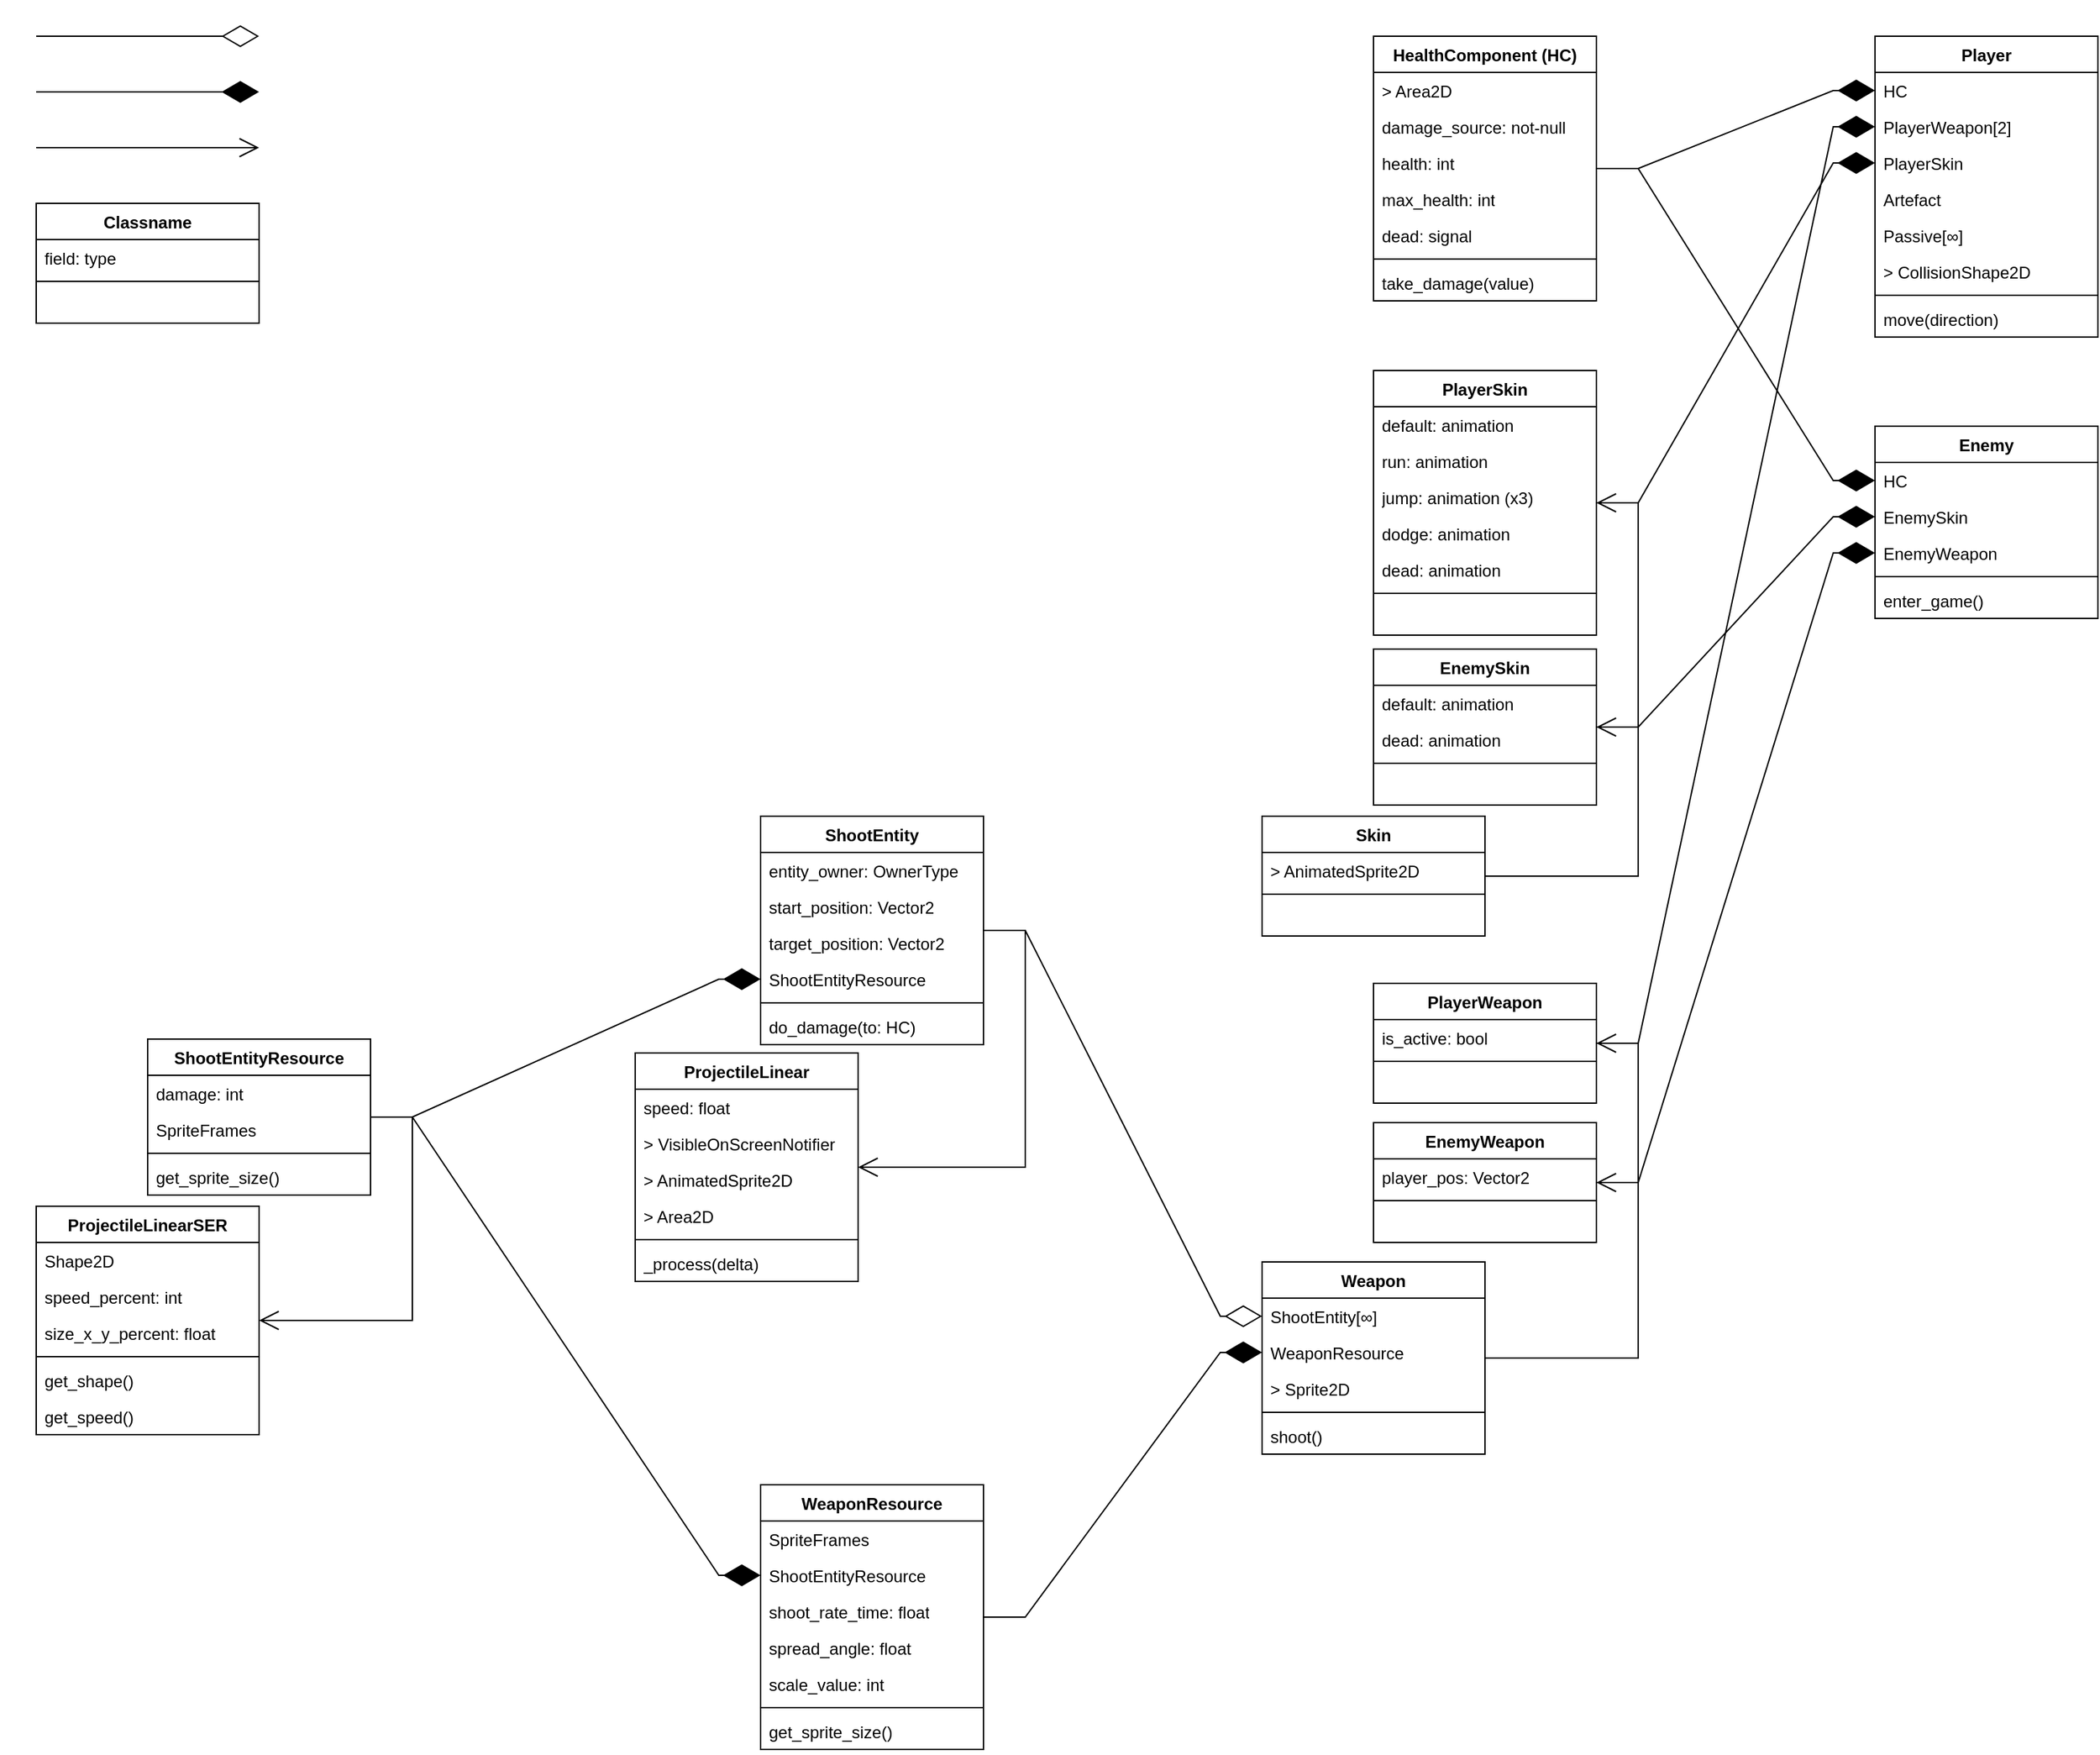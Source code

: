 <mxfile version="21.2.8" type="device">
  <diagram id="C5RBs43oDa-KdzZeNtuy" name="Page-1">
    <mxGraphModel dx="1295" dy="768" grid="1" gridSize="10" guides="1" tooltips="1" connect="1" arrows="1" fold="1" page="1" pageScale="1" pageWidth="2000" pageHeight="2000" background="none" math="0" shadow="0">
      <root>
        <mxCell id="WIyWlLk6GJQsqaUBKTNV-0" />
        <mxCell id="WIyWlLk6GJQsqaUBKTNV-1" parent="WIyWlLk6GJQsqaUBKTNV-0" />
        <mxCell id="VD52nFYe5I3vlR9p5LBa-3" value="" style="endArrow=diamondThin;endFill=0;endSize=24;html=1;rounded=0;edgeStyle=entityRelationEdgeStyle;" parent="WIyWlLk6GJQsqaUBKTNV-1" edge="1">
          <mxGeometry width="160" relative="1" as="geometry">
            <mxPoint x="40" y="40" as="sourcePoint" />
            <mxPoint x="200" y="40" as="targetPoint" />
          </mxGeometry>
        </mxCell>
        <mxCell id="VD52nFYe5I3vlR9p5LBa-4" value="" style="endArrow=diamondThin;endFill=1;endSize=24;html=1;rounded=0;edgeStyle=entityRelationEdgeStyle;" parent="WIyWlLk6GJQsqaUBKTNV-1" edge="1">
          <mxGeometry width="160" relative="1" as="geometry">
            <mxPoint x="40" y="80" as="sourcePoint" />
            <mxPoint x="200" y="80" as="targetPoint" />
          </mxGeometry>
        </mxCell>
        <mxCell id="VD52nFYe5I3vlR9p5LBa-8" value="Classname" style="swimlane;fontStyle=1;align=center;verticalAlign=top;childLayout=stackLayout;horizontal=1;startSize=26;horizontalStack=0;resizeParent=1;resizeParentMax=0;resizeLast=0;collapsible=1;marginBottom=0;whiteSpace=wrap;html=1;" parent="WIyWlLk6GJQsqaUBKTNV-1" vertex="1">
          <mxGeometry x="40" y="160" width="160" height="86" as="geometry">
            <mxRectangle x="40" y="160" width="100" height="30" as="alternateBounds" />
          </mxGeometry>
        </mxCell>
        <mxCell id="VD52nFYe5I3vlR9p5LBa-9" value="field: type" style="text;strokeColor=none;fillColor=none;align=left;verticalAlign=top;spacingLeft=4;spacingRight=4;overflow=hidden;rotatable=0;points=[[0,0.5],[1,0.5]];portConstraint=eastwest;whiteSpace=wrap;html=1;" parent="VD52nFYe5I3vlR9p5LBa-8" vertex="1">
          <mxGeometry y="26" width="160" height="26" as="geometry" />
        </mxCell>
        <mxCell id="VD52nFYe5I3vlR9p5LBa-10" value="" style="line;strokeWidth=1;fillColor=none;align=left;verticalAlign=middle;spacingTop=-1;spacingLeft=3;spacingRight=3;rotatable=0;labelPosition=right;points=[];portConstraint=eastwest;strokeColor=inherit;" parent="VD52nFYe5I3vlR9p5LBa-8" vertex="1">
          <mxGeometry y="52" width="160" height="8" as="geometry" />
        </mxCell>
        <mxCell id="VD52nFYe5I3vlR9p5LBa-11" value="&amp;nbsp;" style="text;strokeColor=none;fillColor=none;align=left;verticalAlign=top;spacingLeft=4;spacingRight=4;overflow=hidden;rotatable=0;points=[[0,0.5],[1,0.5]];portConstraint=eastwest;whiteSpace=wrap;html=1;" parent="VD52nFYe5I3vlR9p5LBa-8" vertex="1">
          <mxGeometry y="60" width="160" height="26" as="geometry" />
        </mxCell>
        <mxCell id="VD52nFYe5I3vlR9p5LBa-13" value="Weapon" style="swimlane;fontStyle=1;align=center;verticalAlign=top;childLayout=stackLayout;horizontal=1;startSize=26;horizontalStack=0;resizeParent=1;resizeParentMax=0;resizeLast=0;collapsible=1;marginBottom=0;whiteSpace=wrap;html=1;" parent="WIyWlLk6GJQsqaUBKTNV-1" vertex="1">
          <mxGeometry x="920" y="920" width="160" height="138" as="geometry">
            <mxRectangle x="40" y="160" width="100" height="30" as="alternateBounds" />
          </mxGeometry>
        </mxCell>
        <mxCell id="VD52nFYe5I3vlR9p5LBa-39" value="ShootEntity[∞]" style="text;strokeColor=none;fillColor=none;align=left;verticalAlign=top;spacingLeft=4;spacingRight=4;overflow=hidden;rotatable=0;points=[[0,0.5],[1,0.5]];portConstraint=eastwest;whiteSpace=wrap;html=1;" parent="VD52nFYe5I3vlR9p5LBa-13" vertex="1">
          <mxGeometry y="26" width="160" height="26" as="geometry" />
        </mxCell>
        <mxCell id="oSHONn_xp03-glR8O28O-10" value="WeaponResource" style="text;strokeColor=none;fillColor=none;align=left;verticalAlign=top;spacingLeft=4;spacingRight=4;overflow=hidden;rotatable=0;points=[[0,0.5],[1,0.5]];portConstraint=eastwest;whiteSpace=wrap;html=1;" parent="VD52nFYe5I3vlR9p5LBa-13" vertex="1">
          <mxGeometry y="52" width="160" height="26" as="geometry" />
        </mxCell>
        <mxCell id="oSHONn_xp03-glR8O28O-2" value="&amp;gt; Sprite2D" style="text;strokeColor=none;fillColor=none;align=left;verticalAlign=top;spacingLeft=4;spacingRight=4;overflow=hidden;rotatable=0;points=[[0,0.5],[1,0.5]];portConstraint=eastwest;whiteSpace=wrap;html=1;" parent="VD52nFYe5I3vlR9p5LBa-13" vertex="1">
          <mxGeometry y="78" width="160" height="26" as="geometry" />
        </mxCell>
        <mxCell id="VD52nFYe5I3vlR9p5LBa-15" value="" style="line;strokeWidth=1;fillColor=none;align=left;verticalAlign=middle;spacingTop=-1;spacingLeft=3;spacingRight=3;rotatable=0;labelPosition=right;points=[];portConstraint=eastwest;strokeColor=inherit;" parent="VD52nFYe5I3vlR9p5LBa-13" vertex="1">
          <mxGeometry y="104" width="160" height="8" as="geometry" />
        </mxCell>
        <mxCell id="VD52nFYe5I3vlR9p5LBa-16" value="shoot()" style="text;strokeColor=none;fillColor=none;align=left;verticalAlign=top;spacingLeft=4;spacingRight=4;overflow=hidden;rotatable=0;points=[[0,0.5],[1,0.5]];portConstraint=eastwest;whiteSpace=wrap;html=1;" parent="VD52nFYe5I3vlR9p5LBa-13" vertex="1">
          <mxGeometry y="112" width="160" height="26" as="geometry" />
        </mxCell>
        <mxCell id="VD52nFYe5I3vlR9p5LBa-17" value="Player" style="swimlane;fontStyle=1;align=center;verticalAlign=top;childLayout=stackLayout;horizontal=1;startSize=26;horizontalStack=0;resizeParent=1;resizeParentMax=0;resizeLast=0;collapsible=1;marginBottom=0;whiteSpace=wrap;html=1;" parent="WIyWlLk6GJQsqaUBKTNV-1" vertex="1">
          <mxGeometry x="1360" y="40" width="160" height="216" as="geometry">
            <mxRectangle x="40" y="160" width="100" height="30" as="alternateBounds" />
          </mxGeometry>
        </mxCell>
        <mxCell id="VD52nFYe5I3vlR9p5LBa-25" value="HC" style="text;align=left;verticalAlign=top;spacingLeft=4;spacingRight=4;overflow=hidden;rotatable=0;points=[[0,0.5],[1,0.5]];portConstraint=eastwest;" parent="VD52nFYe5I3vlR9p5LBa-17" vertex="1">
          <mxGeometry y="26" width="160" height="26" as="geometry" />
        </mxCell>
        <mxCell id="VD52nFYe5I3vlR9p5LBa-26" value="PlayerWeapon[2]" style="text;align=left;verticalAlign=top;spacingLeft=4;spacingRight=4;overflow=hidden;rotatable=0;points=[[0,0.5],[1,0.5]];portConstraint=eastwest;rounded=0;shadow=0;html=0;" parent="VD52nFYe5I3vlR9p5LBa-17" vertex="1">
          <mxGeometry y="52" width="160" height="26" as="geometry" />
        </mxCell>
        <mxCell id="VD52nFYe5I3vlR9p5LBa-40" value="PlayerSkin" style="text;align=left;verticalAlign=top;spacingLeft=4;spacingRight=4;overflow=hidden;rotatable=0;points=[[0,0.5],[1,0.5]];portConstraint=eastwest;rounded=0;shadow=0;html=0;" parent="VD52nFYe5I3vlR9p5LBa-17" vertex="1">
          <mxGeometry y="78" width="160" height="26" as="geometry" />
        </mxCell>
        <mxCell id="VD52nFYe5I3vlR9p5LBa-27" value="Artefact" style="text;align=left;verticalAlign=top;spacingLeft=4;spacingRight=4;overflow=hidden;rotatable=0;points=[[0,0.5],[1,0.5]];portConstraint=eastwest;rounded=0;shadow=0;html=0;" parent="VD52nFYe5I3vlR9p5LBa-17" vertex="1">
          <mxGeometry y="104" width="160" height="26" as="geometry" />
        </mxCell>
        <mxCell id="VD52nFYe5I3vlR9p5LBa-28" value="Passive[∞]" style="text;align=left;verticalAlign=top;spacingLeft=4;spacingRight=4;overflow=hidden;rotatable=0;points=[[0,0.5],[1,0.5]];portConstraint=eastwest;rounded=0;shadow=0;html=0;" parent="VD52nFYe5I3vlR9p5LBa-17" vertex="1">
          <mxGeometry y="130" width="160" height="26" as="geometry" />
        </mxCell>
        <mxCell id="kXJuFVU_EweGHnO-BuK2-26" value="&gt; CollisionShape2D" style="text;align=left;verticalAlign=top;spacingLeft=4;spacingRight=4;overflow=hidden;rotatable=0;points=[[0,0.5],[1,0.5]];portConstraint=eastwest;rounded=0;shadow=0;html=0;" parent="VD52nFYe5I3vlR9p5LBa-17" vertex="1">
          <mxGeometry y="156" width="160" height="26" as="geometry" />
        </mxCell>
        <mxCell id="VD52nFYe5I3vlR9p5LBa-19" value="" style="line;strokeWidth=1;fillColor=none;align=left;verticalAlign=middle;spacingTop=-1;spacingLeft=3;spacingRight=3;rotatable=0;labelPosition=right;points=[];portConstraint=eastwest;strokeColor=inherit;" parent="VD52nFYe5I3vlR9p5LBa-17" vertex="1">
          <mxGeometry y="182" width="160" height="8" as="geometry" />
        </mxCell>
        <mxCell id="VD52nFYe5I3vlR9p5LBa-20" value="move(direction)" style="text;strokeColor=none;fillColor=none;align=left;verticalAlign=top;spacingLeft=4;spacingRight=4;overflow=hidden;rotatable=0;points=[[0,0.5],[1,0.5]];portConstraint=eastwest;whiteSpace=wrap;html=1;" parent="VD52nFYe5I3vlR9p5LBa-17" vertex="1">
          <mxGeometry y="190" width="160" height="26" as="geometry" />
        </mxCell>
        <mxCell id="VD52nFYe5I3vlR9p5LBa-32" value="HealthComponent (HC)" style="swimlane;fontStyle=1;align=center;verticalAlign=top;childLayout=stackLayout;horizontal=1;startSize=26;horizontalStack=0;resizeParent=1;resizeParentMax=0;resizeLast=0;collapsible=1;marginBottom=0;whiteSpace=wrap;html=1;" parent="WIyWlLk6GJQsqaUBKTNV-1" vertex="1">
          <mxGeometry x="1000" y="40" width="160" height="190" as="geometry">
            <mxRectangle x="40" y="160" width="100" height="30" as="alternateBounds" />
          </mxGeometry>
        </mxCell>
        <mxCell id="VD52nFYe5I3vlR9p5LBa-33" value="&amp;gt; Area2D" style="text;strokeColor=none;fillColor=none;align=left;verticalAlign=top;spacingLeft=4;spacingRight=4;overflow=hidden;rotatable=0;points=[[0,0.5],[1,0.5]];portConstraint=eastwest;whiteSpace=wrap;html=1;" parent="VD52nFYe5I3vlR9p5LBa-32" vertex="1">
          <mxGeometry y="26" width="160" height="26" as="geometry" />
        </mxCell>
        <mxCell id="VD52nFYe5I3vlR9p5LBa-41" value="damage_source: not-null" style="text;strokeColor=none;fillColor=none;align=left;verticalAlign=top;spacingLeft=4;spacingRight=4;overflow=hidden;rotatable=0;points=[[0,0.5],[1,0.5]];portConstraint=eastwest;whiteSpace=wrap;html=1;" parent="VD52nFYe5I3vlR9p5LBa-32" vertex="1">
          <mxGeometry y="52" width="160" height="26" as="geometry" />
        </mxCell>
        <mxCell id="VD52nFYe5I3vlR9p5LBa-37" value="health: int" style="text;strokeColor=none;fillColor=none;align=left;verticalAlign=top;spacingLeft=4;spacingRight=4;overflow=hidden;rotatable=0;points=[[0,0.5],[1,0.5]];portConstraint=eastwest;whiteSpace=wrap;html=1;" parent="VD52nFYe5I3vlR9p5LBa-32" vertex="1">
          <mxGeometry y="78" width="160" height="26" as="geometry" />
        </mxCell>
        <mxCell id="VD52nFYe5I3vlR9p5LBa-38" value="max_health: int" style="text;strokeColor=none;fillColor=none;align=left;verticalAlign=top;spacingLeft=4;spacingRight=4;overflow=hidden;rotatable=0;points=[[0,0.5],[1,0.5]];portConstraint=eastwest;whiteSpace=wrap;html=1;" parent="VD52nFYe5I3vlR9p5LBa-32" vertex="1">
          <mxGeometry y="104" width="160" height="26" as="geometry" />
        </mxCell>
        <mxCell id="kXJuFVU_EweGHnO-BuK2-45" value="dead: signal" style="text;strokeColor=none;fillColor=none;align=left;verticalAlign=top;spacingLeft=4;spacingRight=4;overflow=hidden;rotatable=0;points=[[0,0.5],[1,0.5]];portConstraint=eastwest;whiteSpace=wrap;html=1;" parent="VD52nFYe5I3vlR9p5LBa-32" vertex="1">
          <mxGeometry y="130" width="160" height="26" as="geometry" />
        </mxCell>
        <mxCell id="VD52nFYe5I3vlR9p5LBa-34" value="" style="line;strokeWidth=1;fillColor=none;align=left;verticalAlign=middle;spacingTop=-1;spacingLeft=3;spacingRight=3;rotatable=0;labelPosition=right;points=[];portConstraint=eastwest;strokeColor=inherit;" parent="VD52nFYe5I3vlR9p5LBa-32" vertex="1">
          <mxGeometry y="156" width="160" height="8" as="geometry" />
        </mxCell>
        <mxCell id="VD52nFYe5I3vlR9p5LBa-35" value="take_damage(value)" style="text;strokeColor=none;fillColor=none;align=left;verticalAlign=top;spacingLeft=4;spacingRight=4;overflow=hidden;rotatable=0;points=[[0,0.5],[1,0.5]];portConstraint=eastwest;whiteSpace=wrap;html=1;" parent="VD52nFYe5I3vlR9p5LBa-32" vertex="1">
          <mxGeometry y="164" width="160" height="26" as="geometry" />
        </mxCell>
        <mxCell id="VD52nFYe5I3vlR9p5LBa-43" value="Skin" style="swimlane;fontStyle=1;align=center;verticalAlign=top;childLayout=stackLayout;horizontal=1;startSize=26;horizontalStack=0;resizeParent=1;resizeParentMax=0;resizeLast=0;collapsible=1;marginBottom=0;whiteSpace=wrap;html=1;" parent="WIyWlLk6GJQsqaUBKTNV-1" vertex="1">
          <mxGeometry x="920" y="600" width="160" height="86" as="geometry">
            <mxRectangle x="40" y="160" width="100" height="30" as="alternateBounds" />
          </mxGeometry>
        </mxCell>
        <mxCell id="VD52nFYe5I3vlR9p5LBa-44" value="&amp;gt; AnimatedSprite2D" style="text;strokeColor=none;fillColor=none;align=left;verticalAlign=top;spacingLeft=4;spacingRight=4;overflow=hidden;rotatable=0;points=[[0,0.5],[1,0.5]];portConstraint=eastwest;whiteSpace=wrap;html=1;" parent="VD52nFYe5I3vlR9p5LBa-43" vertex="1">
          <mxGeometry y="26" width="160" height="26" as="geometry" />
        </mxCell>
        <mxCell id="VD52nFYe5I3vlR9p5LBa-45" value="" style="line;strokeWidth=1;fillColor=none;align=left;verticalAlign=middle;spacingTop=-1;spacingLeft=3;spacingRight=3;rotatable=0;labelPosition=right;points=[];portConstraint=eastwest;strokeColor=inherit;" parent="VD52nFYe5I3vlR9p5LBa-43" vertex="1">
          <mxGeometry y="52" width="160" height="8" as="geometry" />
        </mxCell>
        <mxCell id="VD52nFYe5I3vlR9p5LBa-46" value="&amp;nbsp;" style="text;strokeColor=none;fillColor=none;align=left;verticalAlign=top;spacingLeft=4;spacingRight=4;overflow=hidden;rotatable=0;points=[[0,0.5],[1,0.5]];portConstraint=eastwest;whiteSpace=wrap;html=1;" parent="VD52nFYe5I3vlR9p5LBa-43" vertex="1">
          <mxGeometry y="60" width="160" height="26" as="geometry" />
        </mxCell>
        <mxCell id="kXJuFVU_EweGHnO-BuK2-0" value="Enemy" style="swimlane;fontStyle=1;align=center;verticalAlign=top;childLayout=stackLayout;horizontal=1;startSize=26;horizontalStack=0;resizeParent=1;resizeParentMax=0;resizeLast=0;collapsible=1;marginBottom=0;whiteSpace=wrap;html=1;" parent="WIyWlLk6GJQsqaUBKTNV-1" vertex="1">
          <mxGeometry x="1360" y="320" width="160" height="138" as="geometry">
            <mxRectangle x="40" y="160" width="100" height="30" as="alternateBounds" />
          </mxGeometry>
        </mxCell>
        <mxCell id="kXJuFVU_EweGHnO-BuK2-1" value="HC" style="text;strokeColor=none;fillColor=none;align=left;verticalAlign=top;spacingLeft=4;spacingRight=4;overflow=hidden;rotatable=0;points=[[0,0.5],[1,0.5]];portConstraint=eastwest;whiteSpace=wrap;html=1;" parent="kXJuFVU_EweGHnO-BuK2-0" vertex="1">
          <mxGeometry y="26" width="160" height="26" as="geometry" />
        </mxCell>
        <mxCell id="kXJuFVU_EweGHnO-BuK2-48" value="EnemySkin" style="text;strokeColor=none;fillColor=none;align=left;verticalAlign=top;spacingLeft=4;spacingRight=4;overflow=hidden;rotatable=0;points=[[0,0.5],[1,0.5]];portConstraint=eastwest;whiteSpace=wrap;html=1;" parent="kXJuFVU_EweGHnO-BuK2-0" vertex="1">
          <mxGeometry y="52" width="160" height="26" as="geometry" />
        </mxCell>
        <mxCell id="kXJuFVU_EweGHnO-BuK2-70" value="EnemyWeapon" style="text;strokeColor=none;fillColor=none;align=left;verticalAlign=top;spacingLeft=4;spacingRight=4;overflow=hidden;rotatable=0;points=[[0,0.5],[1,0.5]];portConstraint=eastwest;whiteSpace=wrap;html=1;" parent="kXJuFVU_EweGHnO-BuK2-0" vertex="1">
          <mxGeometry y="78" width="160" height="26" as="geometry" />
        </mxCell>
        <mxCell id="kXJuFVU_EweGHnO-BuK2-2" value="" style="line;strokeWidth=1;fillColor=none;align=left;verticalAlign=middle;spacingTop=-1;spacingLeft=3;spacingRight=3;rotatable=0;labelPosition=right;points=[];portConstraint=eastwest;strokeColor=inherit;" parent="kXJuFVU_EweGHnO-BuK2-0" vertex="1">
          <mxGeometry y="104" width="160" height="8" as="geometry" />
        </mxCell>
        <mxCell id="kXJuFVU_EweGHnO-BuK2-3" value="enter_game()" style="text;strokeColor=none;fillColor=none;align=left;verticalAlign=top;spacingLeft=4;spacingRight=4;overflow=hidden;rotatable=0;points=[[0,0.5],[1,0.5]];portConstraint=eastwest;whiteSpace=wrap;html=1;" parent="kXJuFVU_EweGHnO-BuK2-0" vertex="1">
          <mxGeometry y="112" width="160" height="26" as="geometry" />
        </mxCell>
        <mxCell id="kXJuFVU_EweGHnO-BuK2-4" value="EnemyWeapon" style="swimlane;fontStyle=1;align=center;verticalAlign=top;childLayout=stackLayout;horizontal=1;startSize=26;horizontalStack=0;resizeParent=1;resizeParentMax=0;resizeLast=0;collapsible=1;marginBottom=0;whiteSpace=wrap;html=1;" parent="WIyWlLk6GJQsqaUBKTNV-1" vertex="1">
          <mxGeometry x="1000" y="820" width="160" height="86" as="geometry">
            <mxRectangle x="40" y="160" width="100" height="30" as="alternateBounds" />
          </mxGeometry>
        </mxCell>
        <mxCell id="kXJuFVU_EweGHnO-BuK2-5" value="player_pos: Vector2" style="text;strokeColor=none;fillColor=none;align=left;verticalAlign=top;spacingLeft=4;spacingRight=4;overflow=hidden;rotatable=0;points=[[0,0.5],[1,0.5]];portConstraint=eastwest;whiteSpace=wrap;html=1;" parent="kXJuFVU_EweGHnO-BuK2-4" vertex="1">
          <mxGeometry y="26" width="160" height="26" as="geometry" />
        </mxCell>
        <mxCell id="kXJuFVU_EweGHnO-BuK2-6" value="" style="line;strokeWidth=1;fillColor=none;align=left;verticalAlign=middle;spacingTop=-1;spacingLeft=3;spacingRight=3;rotatable=0;labelPosition=right;points=[];portConstraint=eastwest;strokeColor=inherit;" parent="kXJuFVU_EweGHnO-BuK2-4" vertex="1">
          <mxGeometry y="52" width="160" height="8" as="geometry" />
        </mxCell>
        <mxCell id="kXJuFVU_EweGHnO-BuK2-7" value="&amp;nbsp;" style="text;strokeColor=none;fillColor=none;align=left;verticalAlign=top;spacingLeft=4;spacingRight=4;overflow=hidden;rotatable=0;points=[[0,0.5],[1,0.5]];portConstraint=eastwest;whiteSpace=wrap;html=1;" parent="kXJuFVU_EweGHnO-BuK2-4" vertex="1">
          <mxGeometry y="60" width="160" height="26" as="geometry" />
        </mxCell>
        <mxCell id="kXJuFVU_EweGHnO-BuK2-12" value="PlayerWeapon" style="swimlane;fontStyle=1;align=center;verticalAlign=top;childLayout=stackLayout;horizontal=1;startSize=26;horizontalStack=0;resizeParent=1;resizeParentMax=0;resizeLast=0;collapsible=1;marginBottom=0;whiteSpace=wrap;html=1;" parent="WIyWlLk6GJQsqaUBKTNV-1" vertex="1">
          <mxGeometry x="1000" y="720" width="160" height="86" as="geometry">
            <mxRectangle x="40" y="160" width="100" height="30" as="alternateBounds" />
          </mxGeometry>
        </mxCell>
        <mxCell id="kXJuFVU_EweGHnO-BuK2-13" value="is_active: bool" style="text;strokeColor=none;fillColor=none;align=left;verticalAlign=top;spacingLeft=4;spacingRight=4;overflow=hidden;rotatable=0;points=[[0,0.5],[1,0.5]];portConstraint=eastwest;whiteSpace=wrap;html=1;" parent="kXJuFVU_EweGHnO-BuK2-12" vertex="1">
          <mxGeometry y="26" width="160" height="26" as="geometry" />
        </mxCell>
        <mxCell id="kXJuFVU_EweGHnO-BuK2-14" value="" style="line;strokeWidth=1;fillColor=none;align=left;verticalAlign=middle;spacingTop=-1;spacingLeft=3;spacingRight=3;rotatable=0;labelPosition=right;points=[];portConstraint=eastwest;strokeColor=inherit;" parent="kXJuFVU_EweGHnO-BuK2-12" vertex="1">
          <mxGeometry y="52" width="160" height="8" as="geometry" />
        </mxCell>
        <mxCell id="kXJuFVU_EweGHnO-BuK2-15" value="&amp;nbsp;" style="text;strokeColor=none;fillColor=none;align=left;verticalAlign=top;spacingLeft=4;spacingRight=4;overflow=hidden;rotatable=0;points=[[0,0.5],[1,0.5]];portConstraint=eastwest;whiteSpace=wrap;html=1;" parent="kXJuFVU_EweGHnO-BuK2-12" vertex="1">
          <mxGeometry y="60" width="160" height="26" as="geometry" />
        </mxCell>
        <mxCell id="kXJuFVU_EweGHnO-BuK2-22" value="" style="endArrow=open;endFill=1;endSize=12;html=1;rounded=0;edgeStyle=entityRelationEdgeStyle;" parent="WIyWlLk6GJQsqaUBKTNV-1" edge="1">
          <mxGeometry width="160" relative="1" as="geometry">
            <mxPoint x="40" y="120" as="sourcePoint" />
            <mxPoint x="200" y="120" as="targetPoint" />
          </mxGeometry>
        </mxCell>
        <mxCell id="kXJuFVU_EweGHnO-BuK2-30" value="PlayerSkin" style="swimlane;fontStyle=1;align=center;verticalAlign=top;childLayout=stackLayout;horizontal=1;startSize=26;horizontalStack=0;resizeParent=1;resizeParentMax=0;resizeLast=0;collapsible=1;marginBottom=0;whiteSpace=wrap;html=1;" parent="WIyWlLk6GJQsqaUBKTNV-1" vertex="1">
          <mxGeometry x="1000" y="280" width="160" height="190" as="geometry">
            <mxRectangle x="720" y="560" width="100" height="30" as="alternateBounds" />
          </mxGeometry>
        </mxCell>
        <mxCell id="kXJuFVU_EweGHnO-BuK2-31" value="default: animation" style="text;strokeColor=none;fillColor=none;align=left;verticalAlign=top;spacingLeft=4;spacingRight=4;overflow=hidden;rotatable=0;points=[[0,0.5],[1,0.5]];portConstraint=eastwest;whiteSpace=wrap;html=1;" parent="kXJuFVU_EweGHnO-BuK2-30" vertex="1">
          <mxGeometry y="26" width="160" height="26" as="geometry" />
        </mxCell>
        <mxCell id="kXJuFVU_EweGHnO-BuK2-40" value="run: animation" style="text;strokeColor=none;fillColor=none;align=left;verticalAlign=top;spacingLeft=4;spacingRight=4;overflow=hidden;rotatable=0;points=[[0,0.5],[1,0.5]];portConstraint=eastwest;whiteSpace=wrap;html=1;" parent="kXJuFVU_EweGHnO-BuK2-30" vertex="1">
          <mxGeometry y="52" width="160" height="26" as="geometry" />
        </mxCell>
        <mxCell id="kXJuFVU_EweGHnO-BuK2-41" value="jump: animation (x3)" style="text;strokeColor=none;fillColor=none;align=left;verticalAlign=top;spacingLeft=4;spacingRight=4;overflow=hidden;rotatable=0;points=[[0,0.5],[1,0.5]];portConstraint=eastwest;whiteSpace=wrap;html=1;" parent="kXJuFVU_EweGHnO-BuK2-30" vertex="1">
          <mxGeometry y="78" width="160" height="26" as="geometry" />
        </mxCell>
        <mxCell id="kXJuFVU_EweGHnO-BuK2-42" value="dodge: animation" style="text;strokeColor=none;fillColor=none;align=left;verticalAlign=top;spacingLeft=4;spacingRight=4;overflow=hidden;rotatable=0;points=[[0,0.5],[1,0.5]];portConstraint=eastwest;whiteSpace=wrap;html=1;" parent="kXJuFVU_EweGHnO-BuK2-30" vertex="1">
          <mxGeometry y="104" width="160" height="26" as="geometry" />
        </mxCell>
        <mxCell id="kXJuFVU_EweGHnO-BuK2-43" value="dead: animation" style="text;strokeColor=none;fillColor=none;align=left;verticalAlign=top;spacingLeft=4;spacingRight=4;overflow=hidden;rotatable=0;points=[[0,0.5],[1,0.5]];portConstraint=eastwest;whiteSpace=wrap;html=1;" parent="kXJuFVU_EweGHnO-BuK2-30" vertex="1">
          <mxGeometry y="130" width="160" height="26" as="geometry" />
        </mxCell>
        <mxCell id="kXJuFVU_EweGHnO-BuK2-32" value="" style="line;strokeWidth=1;fillColor=none;align=left;verticalAlign=middle;spacingTop=-1;spacingLeft=3;spacingRight=3;rotatable=0;labelPosition=right;points=[];portConstraint=eastwest;strokeColor=inherit;" parent="kXJuFVU_EweGHnO-BuK2-30" vertex="1">
          <mxGeometry y="156" width="160" height="8" as="geometry" />
        </mxCell>
        <mxCell id="kXJuFVU_EweGHnO-BuK2-33" value="&amp;nbsp;" style="text;strokeColor=none;fillColor=none;align=left;verticalAlign=top;spacingLeft=4;spacingRight=4;overflow=hidden;rotatable=0;points=[[0,0.5],[1,0.5]];portConstraint=eastwest;whiteSpace=wrap;html=1;" parent="kXJuFVU_EweGHnO-BuK2-30" vertex="1">
          <mxGeometry y="164" width="160" height="26" as="geometry" />
        </mxCell>
        <mxCell id="kXJuFVU_EweGHnO-BuK2-36" value="EnemySkin" style="swimlane;fontStyle=1;align=center;verticalAlign=top;childLayout=stackLayout;horizontal=1;startSize=26;horizontalStack=0;resizeParent=1;resizeParentMax=0;resizeLast=0;collapsible=1;marginBottom=0;whiteSpace=wrap;html=1;" parent="WIyWlLk6GJQsqaUBKTNV-1" vertex="1">
          <mxGeometry x="1000" y="480" width="160" height="112" as="geometry">
            <mxRectangle x="40" y="160" width="100" height="30" as="alternateBounds" />
          </mxGeometry>
        </mxCell>
        <mxCell id="kXJuFVU_EweGHnO-BuK2-37" value="default: animation" style="text;strokeColor=none;fillColor=none;align=left;verticalAlign=top;spacingLeft=4;spacingRight=4;overflow=hidden;rotatable=0;points=[[0,0.5],[1,0.5]];portConstraint=eastwest;whiteSpace=wrap;html=1;" parent="kXJuFVU_EweGHnO-BuK2-36" vertex="1">
          <mxGeometry y="26" width="160" height="26" as="geometry" />
        </mxCell>
        <mxCell id="kXJuFVU_EweGHnO-BuK2-44" value="dead: animation" style="text;strokeColor=none;fillColor=none;align=left;verticalAlign=top;spacingLeft=4;spacingRight=4;overflow=hidden;rotatable=0;points=[[0,0.5],[1,0.5]];portConstraint=eastwest;whiteSpace=wrap;html=1;" parent="kXJuFVU_EweGHnO-BuK2-36" vertex="1">
          <mxGeometry y="52" width="160" height="26" as="geometry" />
        </mxCell>
        <mxCell id="kXJuFVU_EweGHnO-BuK2-38" value="" style="line;strokeWidth=1;fillColor=none;align=left;verticalAlign=middle;spacingTop=-1;spacingLeft=3;spacingRight=3;rotatable=0;labelPosition=right;points=[];portConstraint=eastwest;strokeColor=inherit;" parent="kXJuFVU_EweGHnO-BuK2-36" vertex="1">
          <mxGeometry y="78" width="160" height="8" as="geometry" />
        </mxCell>
        <mxCell id="kXJuFVU_EweGHnO-BuK2-39" value="&amp;nbsp;" style="text;strokeColor=none;fillColor=none;align=left;verticalAlign=top;spacingLeft=4;spacingRight=4;overflow=hidden;rotatable=0;points=[[0,0.5],[1,0.5]];portConstraint=eastwest;whiteSpace=wrap;html=1;" parent="kXJuFVU_EweGHnO-BuK2-36" vertex="1">
          <mxGeometry y="86" width="160" height="26" as="geometry" />
        </mxCell>
        <mxCell id="kXJuFVU_EweGHnO-BuK2-53" value="" style="endArrow=diamondThin;endFill=1;endSize=24;html=1;rounded=0;edgeStyle=entityRelationEdgeStyle;" parent="WIyWlLk6GJQsqaUBKTNV-1" source="VD52nFYe5I3vlR9p5LBa-32" target="VD52nFYe5I3vlR9p5LBa-25" edge="1">
          <mxGeometry width="160" relative="1" as="geometry">
            <mxPoint x="1200" y="310" as="sourcePoint" />
            <mxPoint x="1360" y="310" as="targetPoint" />
          </mxGeometry>
        </mxCell>
        <mxCell id="kXJuFVU_EweGHnO-BuK2-54" value="" style="endArrow=diamondThin;endFill=1;endSize=24;html=1;rounded=0;edgeStyle=entityRelationEdgeStyle;" parent="WIyWlLk6GJQsqaUBKTNV-1" source="kXJuFVU_EweGHnO-BuK2-30" target="VD52nFYe5I3vlR9p5LBa-40" edge="1">
          <mxGeometry width="160" relative="1" as="geometry">
            <mxPoint x="1230" y="290" as="sourcePoint" />
            <mxPoint x="1390" y="290" as="targetPoint" />
          </mxGeometry>
        </mxCell>
        <mxCell id="kXJuFVU_EweGHnO-BuK2-55" value="" style="endArrow=open;endFill=1;endSize=12;html=1;rounded=0;edgeStyle=entityRelationEdgeStyle;" parent="WIyWlLk6GJQsqaUBKTNV-1" source="VD52nFYe5I3vlR9p5LBa-43" target="kXJuFVU_EweGHnO-BuK2-36" edge="1">
          <mxGeometry width="160" relative="1" as="geometry">
            <mxPoint x="1240" y="912" as="sourcePoint" />
            <mxPoint x="1400" y="912" as="targetPoint" />
          </mxGeometry>
        </mxCell>
        <mxCell id="kXJuFVU_EweGHnO-BuK2-56" value="" style="endArrow=open;endFill=1;endSize=12;html=1;rounded=0;edgeStyle=entityRelationEdgeStyle;" parent="WIyWlLk6GJQsqaUBKTNV-1" source="VD52nFYe5I3vlR9p5LBa-43" target="kXJuFVU_EweGHnO-BuK2-30" edge="1">
          <mxGeometry width="160" relative="1" as="geometry">
            <mxPoint x="1440" y="350" as="sourcePoint" />
            <mxPoint x="1600" y="350" as="targetPoint" />
          </mxGeometry>
        </mxCell>
        <mxCell id="kXJuFVU_EweGHnO-BuK2-67" value="" style="endArrow=open;endFill=1;endSize=12;html=1;rounded=0;edgeStyle=entityRelationEdgeStyle;" parent="WIyWlLk6GJQsqaUBKTNV-1" source="VD52nFYe5I3vlR9p5LBa-13" target="kXJuFVU_EweGHnO-BuK2-12" edge="1">
          <mxGeometry width="160" relative="1" as="geometry">
            <mxPoint x="1190" y="870" as="sourcePoint" />
            <mxPoint x="1350" y="870" as="targetPoint" />
          </mxGeometry>
        </mxCell>
        <mxCell id="kXJuFVU_EweGHnO-BuK2-68" value="" style="endArrow=open;endFill=1;endSize=12;html=1;rounded=0;edgeStyle=entityRelationEdgeStyle;" parent="WIyWlLk6GJQsqaUBKTNV-1" source="VD52nFYe5I3vlR9p5LBa-13" target="kXJuFVU_EweGHnO-BuK2-4" edge="1">
          <mxGeometry width="160" relative="1" as="geometry">
            <mxPoint x="1230" y="1030" as="sourcePoint" />
            <mxPoint x="1390" y="1030" as="targetPoint" />
          </mxGeometry>
        </mxCell>
        <mxCell id="kXJuFVU_EweGHnO-BuK2-69" value="" style="endArrow=diamondThin;endFill=1;endSize=24;html=1;rounded=0;edgeStyle=entityRelationEdgeStyle;" parent="WIyWlLk6GJQsqaUBKTNV-1" source="kXJuFVU_EweGHnO-BuK2-12" target="VD52nFYe5I3vlR9p5LBa-26" edge="1">
          <mxGeometry width="160" relative="1" as="geometry">
            <mxPoint x="1440" y="615.09" as="sourcePoint" />
            <mxPoint x="1600" y="615.09" as="targetPoint" />
          </mxGeometry>
        </mxCell>
        <mxCell id="kXJuFVU_EweGHnO-BuK2-71" value="" style="endArrow=diamondThin;endFill=1;endSize=24;html=1;rounded=0;edgeStyle=entityRelationEdgeStyle;" parent="WIyWlLk6GJQsqaUBKTNV-1" source="kXJuFVU_EweGHnO-BuK2-4" target="kXJuFVU_EweGHnO-BuK2-70" edge="1">
          <mxGeometry width="160" relative="1" as="geometry">
            <mxPoint x="1680" y="900" as="sourcePoint" />
            <mxPoint x="1840" y="900" as="targetPoint" />
          </mxGeometry>
        </mxCell>
        <mxCell id="N8sAntu9Kxes0IaL37B0-0" value="ShootEntity" style="swimlane;fontStyle=1;align=center;verticalAlign=top;childLayout=stackLayout;horizontal=1;startSize=26;horizontalStack=0;resizeParent=1;resizeParentMax=0;resizeLast=0;collapsible=1;marginBottom=0;whiteSpace=wrap;html=1;" parent="WIyWlLk6GJQsqaUBKTNV-1" vertex="1">
          <mxGeometry x="560" y="600" width="160" height="164" as="geometry">
            <mxRectangle x="40" y="160" width="100" height="30" as="alternateBounds" />
          </mxGeometry>
        </mxCell>
        <mxCell id="N8sAntu9Kxes0IaL37B0-1" value="entity_owner: OwnerType" style="text;strokeColor=none;fillColor=none;align=left;verticalAlign=top;spacingLeft=4;spacingRight=4;overflow=hidden;rotatable=0;points=[[0,0.5],[1,0.5]];portConstraint=eastwest;whiteSpace=wrap;html=1;" parent="N8sAntu9Kxes0IaL37B0-0" vertex="1">
          <mxGeometry y="26" width="160" height="26" as="geometry" />
        </mxCell>
        <mxCell id="N8sAntu9Kxes0IaL37B0-4" value="start_position: Vector2" style="text;strokeColor=none;fillColor=none;align=left;verticalAlign=top;spacingLeft=4;spacingRight=4;overflow=hidden;rotatable=0;points=[[0,0.5],[1,0.5]];portConstraint=eastwest;whiteSpace=wrap;html=1;" parent="N8sAntu9Kxes0IaL37B0-0" vertex="1">
          <mxGeometry y="52" width="160" height="26" as="geometry" />
        </mxCell>
        <mxCell id="N8sAntu9Kxes0IaL37B0-5" value="target_position: Vector2" style="text;strokeColor=none;fillColor=none;align=left;verticalAlign=top;spacingLeft=4;spacingRight=4;overflow=hidden;rotatable=0;points=[[0,0.5],[1,0.5]];portConstraint=eastwest;whiteSpace=wrap;html=1;" parent="N8sAntu9Kxes0IaL37B0-0" vertex="1">
          <mxGeometry y="78" width="160" height="26" as="geometry" />
        </mxCell>
        <mxCell id="N8sAntu9Kxes0IaL37B0-6" value="ShootEntityResource" style="text;strokeColor=none;fillColor=none;align=left;verticalAlign=top;spacingLeft=4;spacingRight=4;overflow=hidden;rotatable=0;points=[[0,0.5],[1,0.5]];portConstraint=eastwest;whiteSpace=wrap;html=1;" parent="N8sAntu9Kxes0IaL37B0-0" vertex="1">
          <mxGeometry y="104" width="160" height="26" as="geometry" />
        </mxCell>
        <mxCell id="N8sAntu9Kxes0IaL37B0-2" value="" style="line;strokeWidth=1;fillColor=none;align=left;verticalAlign=middle;spacingTop=-1;spacingLeft=3;spacingRight=3;rotatable=0;labelPosition=right;points=[];portConstraint=eastwest;strokeColor=inherit;" parent="N8sAntu9Kxes0IaL37B0-0" vertex="1">
          <mxGeometry y="130" width="160" height="8" as="geometry" />
        </mxCell>
        <mxCell id="N8sAntu9Kxes0IaL37B0-3" value="do_damage(to: HC)" style="text;strokeColor=none;fillColor=none;align=left;verticalAlign=top;spacingLeft=4;spacingRight=4;overflow=hidden;rotatable=0;points=[[0,0.5],[1,0.5]];portConstraint=eastwest;whiteSpace=wrap;html=1;" parent="N8sAntu9Kxes0IaL37B0-0" vertex="1">
          <mxGeometry y="138" width="160" height="26" as="geometry" />
        </mxCell>
        <mxCell id="N8sAntu9Kxes0IaL37B0-15" value="" style="endArrow=diamondThin;endFill=1;endSize=24;html=1;rounded=0;edgeStyle=entityRelationEdgeStyle;" parent="WIyWlLk6GJQsqaUBKTNV-1" source="VD52nFYe5I3vlR9p5LBa-32" target="kXJuFVU_EweGHnO-BuK2-1" edge="1">
          <mxGeometry width="160" relative="1" as="geometry">
            <mxPoint x="1170" y="145" as="sourcePoint" />
            <mxPoint x="1370" y="89" as="targetPoint" />
          </mxGeometry>
        </mxCell>
        <mxCell id="N8sAntu9Kxes0IaL37B0-16" value="" style="endArrow=diamondThin;endFill=1;endSize=24;html=1;rounded=0;edgeStyle=entityRelationEdgeStyle;" parent="WIyWlLk6GJQsqaUBKTNV-1" source="kXJuFVU_EweGHnO-BuK2-36" target="kXJuFVU_EweGHnO-BuK2-48" edge="1">
          <mxGeometry width="160" relative="1" as="geometry">
            <mxPoint x="1170" y="145" as="sourcePoint" />
            <mxPoint x="1370" y="369" as="targetPoint" />
          </mxGeometry>
        </mxCell>
        <mxCell id="N8sAntu9Kxes0IaL37B0-18" value="ProjectileLinear" style="swimlane;fontStyle=1;align=center;verticalAlign=top;childLayout=stackLayout;horizontal=1;startSize=26;horizontalStack=0;resizeParent=1;resizeParentMax=0;resizeLast=0;collapsible=1;marginBottom=0;whiteSpace=wrap;html=1;" parent="WIyWlLk6GJQsqaUBKTNV-1" vertex="1">
          <mxGeometry x="470" y="770" width="160" height="164" as="geometry">
            <mxRectangle x="40" y="160" width="100" height="30" as="alternateBounds" />
          </mxGeometry>
        </mxCell>
        <mxCell id="N8sAntu9Kxes0IaL37B0-19" value="speed: float" style="text;strokeColor=none;fillColor=none;align=left;verticalAlign=top;spacingLeft=4;spacingRight=4;overflow=hidden;rotatable=0;points=[[0,0.5],[1,0.5]];portConstraint=eastwest;whiteSpace=wrap;html=1;" parent="N8sAntu9Kxes0IaL37B0-18" vertex="1">
          <mxGeometry y="26" width="160" height="26" as="geometry" />
        </mxCell>
        <mxCell id="N8sAntu9Kxes0IaL37B0-24" value="&amp;gt; VisibleOnScreenNotifier" style="text;strokeColor=none;fillColor=none;align=left;verticalAlign=top;spacingLeft=4;spacingRight=4;overflow=hidden;rotatable=0;points=[[0,0.5],[1,0.5]];portConstraint=eastwest;whiteSpace=wrap;html=1;" parent="N8sAntu9Kxes0IaL37B0-18" vertex="1">
          <mxGeometry y="52" width="160" height="26" as="geometry" />
        </mxCell>
        <mxCell id="qw3W-J6uVzcTqmUlA8zc-1" value="&amp;gt; AnimatedSprite2D" style="text;strokeColor=none;fillColor=none;align=left;verticalAlign=top;spacingLeft=4;spacingRight=4;overflow=hidden;rotatable=0;points=[[0,0.5],[1,0.5]];portConstraint=eastwest;whiteSpace=wrap;html=1;" parent="N8sAntu9Kxes0IaL37B0-18" vertex="1">
          <mxGeometry y="78" width="160" height="26" as="geometry" />
        </mxCell>
        <mxCell id="qw3W-J6uVzcTqmUlA8zc-2" value="&amp;gt; Area2D" style="text;strokeColor=none;fillColor=none;align=left;verticalAlign=top;spacingLeft=4;spacingRight=4;overflow=hidden;rotatable=0;points=[[0,0.5],[1,0.5]];portConstraint=eastwest;whiteSpace=wrap;html=1;" parent="N8sAntu9Kxes0IaL37B0-18" vertex="1">
          <mxGeometry y="104" width="160" height="26" as="geometry" />
        </mxCell>
        <mxCell id="N8sAntu9Kxes0IaL37B0-22" value="" style="line;strokeWidth=1;fillColor=none;align=left;verticalAlign=middle;spacingTop=-1;spacingLeft=3;spacingRight=3;rotatable=0;labelPosition=right;points=[];portConstraint=eastwest;strokeColor=inherit;" parent="N8sAntu9Kxes0IaL37B0-18" vertex="1">
          <mxGeometry y="130" width="160" height="8" as="geometry" />
        </mxCell>
        <mxCell id="N8sAntu9Kxes0IaL37B0-23" value="_process(delta)" style="text;strokeColor=none;fillColor=none;align=left;verticalAlign=top;spacingLeft=4;spacingRight=4;overflow=hidden;rotatable=0;points=[[0,0.5],[1,0.5]];portConstraint=eastwest;whiteSpace=wrap;html=1;" parent="N8sAntu9Kxes0IaL37B0-18" vertex="1">
          <mxGeometry y="138" width="160" height="26" as="geometry" />
        </mxCell>
        <mxCell id="N8sAntu9Kxes0IaL37B0-26" value="" style="endArrow=open;endFill=1;endSize=12;html=1;rounded=0;edgeStyle=entityRelationEdgeStyle;" parent="WIyWlLk6GJQsqaUBKTNV-1" source="N8sAntu9Kxes0IaL37B0-0" target="N8sAntu9Kxes0IaL37B0-18" edge="1">
          <mxGeometry width="160" relative="1" as="geometry">
            <mxPoint x="640" y="826" as="sourcePoint" />
            <mxPoint x="680" y="840" as="targetPoint" />
          </mxGeometry>
        </mxCell>
        <mxCell id="oSHONn_xp03-glR8O28O-1" value="" style="endArrow=diamondThin;endFill=0;endSize=24;html=1;rounded=0;edgeStyle=entityRelationEdgeStyle;" parent="WIyWlLk6GJQsqaUBKTNV-1" source="N8sAntu9Kxes0IaL37B0-0" target="VD52nFYe5I3vlR9p5LBa-39" edge="1">
          <mxGeometry width="160" relative="1" as="geometry">
            <mxPoint x="420" y="535.41" as="sourcePoint" />
            <mxPoint x="580" y="535.41" as="targetPoint" />
          </mxGeometry>
        </mxCell>
        <mxCell id="oSHONn_xp03-glR8O28O-4" value="WeaponResource" style="swimlane;fontStyle=1;align=center;verticalAlign=top;childLayout=stackLayout;horizontal=1;startSize=26;horizontalStack=0;resizeParent=1;resizeParentMax=0;resizeLast=0;collapsible=1;marginBottom=0;whiteSpace=wrap;html=1;" parent="WIyWlLk6GJQsqaUBKTNV-1" vertex="1">
          <mxGeometry x="560" y="1080" width="160" height="190" as="geometry">
            <mxRectangle x="40" y="160" width="100" height="30" as="alternateBounds" />
          </mxGeometry>
        </mxCell>
        <mxCell id="oSHONn_xp03-glR8O28O-9" value="SpriteFrames" style="text;strokeColor=none;fillColor=none;align=left;verticalAlign=top;spacingLeft=4;spacingRight=4;overflow=hidden;rotatable=0;points=[[0,0.5],[1,0.5]];portConstraint=eastwest;whiteSpace=wrap;html=1;" parent="oSHONn_xp03-glR8O28O-4" vertex="1">
          <mxGeometry y="26" width="160" height="26" as="geometry" />
        </mxCell>
        <mxCell id="oSHONn_xp03-glR8O28O-8" value="ShootEntityResource" style="text;strokeColor=none;fillColor=none;align=left;verticalAlign=top;spacingLeft=4;spacingRight=4;overflow=hidden;rotatable=0;points=[[0,0.5],[1,0.5]];portConstraint=eastwest;whiteSpace=wrap;html=1;" parent="oSHONn_xp03-glR8O28O-4" vertex="1">
          <mxGeometry y="52" width="160" height="26" as="geometry" />
        </mxCell>
        <mxCell id="oSHONn_xp03-glR8O28O-20" value="shoot_rate_time: float" style="text;strokeColor=none;fillColor=none;align=left;verticalAlign=top;spacingLeft=4;spacingRight=4;overflow=hidden;rotatable=0;points=[[0,0.5],[1,0.5]];portConstraint=eastwest;whiteSpace=wrap;html=1;" parent="oSHONn_xp03-glR8O28O-4" vertex="1">
          <mxGeometry y="78" width="160" height="26" as="geometry" />
        </mxCell>
        <mxCell id="kXJuFVU_EweGHnO-BuK2-25" value="spread_angle: float" style="text;strokeColor=none;fillColor=none;align=left;verticalAlign=top;spacingLeft=4;spacingRight=4;overflow=hidden;rotatable=0;points=[[0,0.5],[1,0.5]];portConstraint=eastwest;whiteSpace=wrap;html=1;" parent="oSHONn_xp03-glR8O28O-4" vertex="1">
          <mxGeometry y="104" width="160" height="26" as="geometry" />
        </mxCell>
        <mxCell id="ANdmVtWdvnO08UkySI39-5" value="scale_value: int" style="text;strokeColor=none;fillColor=none;align=left;verticalAlign=top;spacingLeft=4;spacingRight=4;overflow=hidden;rotatable=0;points=[[0,0.5],[1,0.5]];portConstraint=eastwest;whiteSpace=wrap;html=1;" vertex="1" parent="oSHONn_xp03-glR8O28O-4">
          <mxGeometry y="130" width="160" height="26" as="geometry" />
        </mxCell>
        <mxCell id="oSHONn_xp03-glR8O28O-6" value="" style="line;strokeWidth=1;fillColor=none;align=left;verticalAlign=middle;spacingTop=-1;spacingLeft=3;spacingRight=3;rotatable=0;labelPosition=right;points=[];portConstraint=eastwest;strokeColor=inherit;" parent="oSHONn_xp03-glR8O28O-4" vertex="1">
          <mxGeometry y="156" width="160" height="8" as="geometry" />
        </mxCell>
        <mxCell id="oSHONn_xp03-glR8O28O-7" value="get_sprite_size()" style="text;strokeColor=none;fillColor=none;align=left;verticalAlign=top;spacingLeft=4;spacingRight=4;overflow=hidden;rotatable=0;points=[[0,0.5],[1,0.5]];portConstraint=eastwest;whiteSpace=wrap;html=1;" parent="oSHONn_xp03-glR8O28O-4" vertex="1">
          <mxGeometry y="164" width="160" height="26" as="geometry" />
        </mxCell>
        <mxCell id="oSHONn_xp03-glR8O28O-11" value="" style="endArrow=diamondThin;endFill=1;endSize=24;html=1;rounded=0;edgeStyle=entityRelationEdgeStyle;" parent="WIyWlLk6GJQsqaUBKTNV-1" source="oSHONn_xp03-glR8O28O-4" target="oSHONn_xp03-glR8O28O-10" edge="1">
          <mxGeometry width="160" relative="1" as="geometry">
            <mxPoint x="950" y="1250" as="sourcePoint" />
            <mxPoint x="1030" y="1270" as="targetPoint" />
          </mxGeometry>
        </mxCell>
        <mxCell id="oSHONn_xp03-glR8O28O-12" value="ShootEntityResource" style="swimlane;fontStyle=1;align=center;verticalAlign=top;childLayout=stackLayout;horizontal=1;startSize=26;horizontalStack=0;resizeParent=1;resizeParentMax=0;resizeLast=0;collapsible=1;marginBottom=0;whiteSpace=wrap;html=1;" parent="WIyWlLk6GJQsqaUBKTNV-1" vertex="1">
          <mxGeometry x="120" y="760" width="160" height="112" as="geometry">
            <mxRectangle x="40" y="160" width="100" height="30" as="alternateBounds" />
          </mxGeometry>
        </mxCell>
        <mxCell id="ANdmVtWdvnO08UkySI39-2" value="damage: int" style="text;strokeColor=none;fillColor=none;align=left;verticalAlign=top;spacingLeft=4;spacingRight=4;overflow=hidden;rotatable=0;points=[[0,0.5],[1,0.5]];portConstraint=eastwest;whiteSpace=wrap;html=1;" vertex="1" parent="oSHONn_xp03-glR8O28O-12">
          <mxGeometry y="26" width="160" height="26" as="geometry" />
        </mxCell>
        <mxCell id="oSHONn_xp03-glR8O28O-13" value="SpriteFrames" style="text;strokeColor=none;fillColor=none;align=left;verticalAlign=top;spacingLeft=4;spacingRight=4;overflow=hidden;rotatable=0;points=[[0,0.5],[1,0.5]];portConstraint=eastwest;whiteSpace=wrap;html=1;" parent="oSHONn_xp03-glR8O28O-12" vertex="1">
          <mxGeometry y="52" width="160" height="26" as="geometry" />
        </mxCell>
        <mxCell id="oSHONn_xp03-glR8O28O-18" value="" style="line;strokeWidth=1;fillColor=none;align=left;verticalAlign=middle;spacingTop=-1;spacingLeft=3;spacingRight=3;rotatable=0;labelPosition=right;points=[];portConstraint=eastwest;strokeColor=inherit;" parent="oSHONn_xp03-glR8O28O-12" vertex="1">
          <mxGeometry y="78" width="160" height="8" as="geometry" />
        </mxCell>
        <mxCell id="oSHONn_xp03-glR8O28O-19" value="get_sprite_size()" style="text;strokeColor=none;fillColor=none;align=left;verticalAlign=top;spacingLeft=4;spacingRight=4;overflow=hidden;rotatable=0;points=[[0,0.5],[1,0.5]];portConstraint=eastwest;whiteSpace=wrap;html=1;" parent="oSHONn_xp03-glR8O28O-12" vertex="1">
          <mxGeometry y="86" width="160" height="26" as="geometry" />
        </mxCell>
        <mxCell id="iMyqDfKPMpWEpaTuACJC-0" value="ProjectileLinearSER" style="swimlane;fontStyle=1;align=center;verticalAlign=top;childLayout=stackLayout;horizontal=1;startSize=26;horizontalStack=0;resizeParent=1;resizeParentMax=0;resizeLast=0;collapsible=1;marginBottom=0;whiteSpace=wrap;html=1;" parent="WIyWlLk6GJQsqaUBKTNV-1" vertex="1">
          <mxGeometry x="40" y="880" width="160" height="164" as="geometry">
            <mxRectangle x="40" y="160" width="100" height="30" as="alternateBounds" />
          </mxGeometry>
        </mxCell>
        <mxCell id="ANdmVtWdvnO08UkySI39-3" value="Shape2D" style="text;strokeColor=none;fillColor=none;align=left;verticalAlign=top;spacingLeft=4;spacingRight=4;overflow=hidden;rotatable=0;points=[[0,0.5],[1,0.5]];portConstraint=eastwest;whiteSpace=wrap;html=1;" vertex="1" parent="iMyqDfKPMpWEpaTuACJC-0">
          <mxGeometry y="26" width="160" height="26" as="geometry" />
        </mxCell>
        <mxCell id="iMyqDfKPMpWEpaTuACJC-5" value="speed_percent: int" style="text;strokeColor=none;fillColor=none;align=left;verticalAlign=top;spacingLeft=4;spacingRight=4;overflow=hidden;rotatable=0;points=[[0,0.5],[1,0.5]];portConstraint=eastwest;whiteSpace=wrap;html=1;" parent="iMyqDfKPMpWEpaTuACJC-0" vertex="1">
          <mxGeometry y="52" width="160" height="26" as="geometry" />
        </mxCell>
        <mxCell id="iMyqDfKPMpWEpaTuACJC-4" value="size_x_y_percent: float" style="text;strokeColor=none;fillColor=none;align=left;verticalAlign=top;spacingLeft=4;spacingRight=4;overflow=hidden;rotatable=0;points=[[0,0.5],[1,0.5]];portConstraint=eastwest;whiteSpace=wrap;html=1;" parent="iMyqDfKPMpWEpaTuACJC-0" vertex="1">
          <mxGeometry y="78" width="160" height="26" as="geometry" />
        </mxCell>
        <mxCell id="iMyqDfKPMpWEpaTuACJC-2" value="" style="line;strokeWidth=1;fillColor=none;align=left;verticalAlign=middle;spacingTop=-1;spacingLeft=3;spacingRight=3;rotatable=0;labelPosition=right;points=[];portConstraint=eastwest;strokeColor=inherit;" parent="iMyqDfKPMpWEpaTuACJC-0" vertex="1">
          <mxGeometry y="104" width="160" height="8" as="geometry" />
        </mxCell>
        <mxCell id="iMyqDfKPMpWEpaTuACJC-3" value="get_shape()" style="text;strokeColor=none;fillColor=none;align=left;verticalAlign=top;spacingLeft=4;spacingRight=4;overflow=hidden;rotatable=0;points=[[0,0.5],[1,0.5]];portConstraint=eastwest;whiteSpace=wrap;html=1;" parent="iMyqDfKPMpWEpaTuACJC-0" vertex="1">
          <mxGeometry y="112" width="160" height="26" as="geometry" />
        </mxCell>
        <mxCell id="ANdmVtWdvnO08UkySI39-4" value="get_speed()" style="text;strokeColor=none;fillColor=none;align=left;verticalAlign=top;spacingLeft=4;spacingRight=4;overflow=hidden;rotatable=0;points=[[0,0.5],[1,0.5]];portConstraint=eastwest;whiteSpace=wrap;html=1;" vertex="1" parent="iMyqDfKPMpWEpaTuACJC-0">
          <mxGeometry y="138" width="160" height="26" as="geometry" />
        </mxCell>
        <mxCell id="ANdmVtWdvnO08UkySI39-0" value="" style="endArrow=diamondThin;endFill=1;endSize=24;html=1;rounded=0;edgeStyle=entityRelationEdgeStyle;" edge="1" parent="WIyWlLk6GJQsqaUBKTNV-1" source="oSHONn_xp03-glR8O28O-12" target="N8sAntu9Kxes0IaL37B0-6">
          <mxGeometry width="160" relative="1" as="geometry">
            <mxPoint x="340" y="500" as="sourcePoint" />
            <mxPoint x="500" y="500" as="targetPoint" />
          </mxGeometry>
        </mxCell>
        <mxCell id="ANdmVtWdvnO08UkySI39-1" value="" style="endArrow=open;endFill=1;endSize=12;html=1;rounded=0;edgeStyle=entityRelationEdgeStyle;" edge="1" parent="WIyWlLk6GJQsqaUBKTNV-1" source="oSHONn_xp03-glR8O28O-12" target="iMyqDfKPMpWEpaTuACJC-0">
          <mxGeometry width="160" relative="1" as="geometry">
            <mxPoint x="170" y="550" as="sourcePoint" />
            <mxPoint x="330" y="550" as="targetPoint" />
          </mxGeometry>
        </mxCell>
        <mxCell id="ANdmVtWdvnO08UkySI39-6" value="" style="endArrow=diamondThin;endFill=1;endSize=24;html=1;rounded=0;edgeStyle=entityRelationEdgeStyle;" edge="1" parent="WIyWlLk6GJQsqaUBKTNV-1" source="oSHONn_xp03-glR8O28O-12" target="oSHONn_xp03-glR8O28O-8">
          <mxGeometry width="160" relative="1" as="geometry">
            <mxPoint x="280" y="862.23" as="sourcePoint" />
            <mxPoint x="440" y="862.23" as="targetPoint" />
          </mxGeometry>
        </mxCell>
      </root>
    </mxGraphModel>
  </diagram>
</mxfile>
